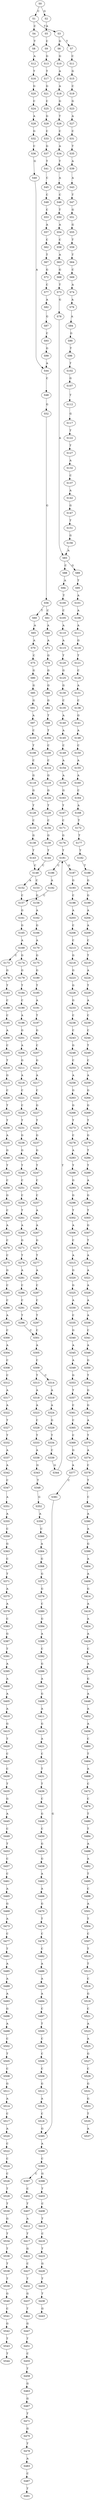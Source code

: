 strict digraph  {
	S0 -> S1 [ label = C ];
	S0 -> S2 [ label = G ];
	S1 -> S3 [ label = T ];
	S1 -> S4 [ label = C ];
	S2 -> S5 [ label = A ];
	S3 -> S6 [ label = G ];
	S3 -> S7 [ label = T ];
	S4 -> S8 [ label = T ];
	S5 -> S9 [ label = C ];
	S6 -> S10 [ label = G ];
	S7 -> S11 [ label = C ];
	S8 -> S12 [ label = A ];
	S9 -> S13 [ label = G ];
	S10 -> S14 [ label = A ];
	S11 -> S15 [ label = G ];
	S12 -> S16 [ label = T ];
	S13 -> S17 [ label = T ];
	S14 -> S18 [ label = A ];
	S15 -> S19 [ label = C ];
	S16 -> S20 [ label = G ];
	S17 -> S21 [ label = G ];
	S18 -> S22 [ label = G ];
	S19 -> S23 [ label = G ];
	S20 -> S24 [ label = C ];
	S21 -> S25 [ label = C ];
	S22 -> S26 [ label = T ];
	S23 -> S27 [ label = A ];
	S24 -> S28 [ label = A ];
	S25 -> S29 [ label = G ];
	S26 -> S30 [ label = C ];
	S27 -> S31 [ label = C ];
	S28 -> S32 [ label = G ];
	S29 -> S33 [ label = C ];
	S30 -> S34 [ label = A ];
	S31 -> S35 [ label = T ];
	S32 -> S36 [ label = C ];
	S33 -> S37 [ label = G ];
	S34 -> S38 [ label = T ];
	S35 -> S39 [ label = A ];
	S36 -> S40 [ label = G ];
	S37 -> S41 [ label = T ];
	S38 -> S42 [ label = A ];
	S39 -> S43 [ label = A ];
	S40 -> S44 [ label = A ];
	S41 -> S45 [ label = C ];
	S42 -> S46 [ label = C ];
	S43 -> S47 [ label = T ];
	S44 -> S48 [ label = C ];
	S45 -> S49 [ label = C ];
	S46 -> S50 [ label = T ];
	S47 -> S51 [ label = G ];
	S48 -> S52 [ label = G ];
	S49 -> S53 [ label = C ];
	S50 -> S54 [ label = A ];
	S51 -> S55 [ label = G ];
	S52 -> S56 [ label = G ];
	S53 -> S57 [ label = A ];
	S54 -> S58 [ label = C ];
	S55 -> S59 [ label = T ];
	S56 -> S60 [ label = T ];
	S56 -> S61 [ label = C ];
	S57 -> S62 [ label = C ];
	S58 -> S63 [ label = A ];
	S59 -> S64 [ label = T ];
	S60 -> S65 [ label = A ];
	S61 -> S66 [ label = A ];
	S62 -> S67 [ label = T ];
	S63 -> S68 [ label = G ];
	S64 -> S69 [ label = C ];
	S65 -> S70 [ label = A ];
	S66 -> S71 [ label = A ];
	S67 -> S72 [ label = G ];
	S68 -> S73 [ label = T ];
	S69 -> S74 [ label = A ];
	S70 -> S75 [ label = C ];
	S71 -> S76 [ label = G ];
	S72 -> S77 [ label = C ];
	S73 -> S78 [ label = G ];
	S74 -> S79 [ label = A ];
	S75 -> S80 [ label = G ];
	S76 -> S81 [ label = G ];
	S77 -> S82 [ label = A ];
	S78 -> S83 [ label = A ];
	S79 -> S84 [ label = A ];
	S80 -> S85 [ label = G ];
	S81 -> S86 [ label = G ];
	S82 -> S87 [ label = G ];
	S83 -> S88 [ label = C ];
	S83 -> S89 [ label = G ];
	S84 -> S90 [ label = G ];
	S85 -> S91 [ label = G ];
	S86 -> S92 [ label = G ];
	S87 -> S93 [ label = C ];
	S88 -> S94 [ label = A ];
	S89 -> S95 [ label = T ];
	S90 -> S96 [ label = T ];
	S91 -> S97 [ label = A ];
	S92 -> S98 [ label = T ];
	S93 -> S99 [ label = G ];
	S94 -> S100 [ label = T ];
	S95 -> S101 [ label = A ];
	S96 -> S102 [ label = T ];
	S97 -> S103 [ label = C ];
	S98 -> S104 [ label = T ];
	S99 -> S44 [ label = A ];
	S100 -> S105 [ label = C ];
	S101 -> S106 [ label = A ];
	S102 -> S107 [ label = G ];
	S103 -> S108 [ label = T ];
	S104 -> S109 [ label = C ];
	S105 -> S110 [ label = A ];
	S106 -> S111 [ label = A ];
	S107 -> S112 [ label = T ];
	S108 -> S113 [ label = C ];
	S109 -> S114 [ label = C ];
	S110 -> S115 [ label = A ];
	S111 -> S116 [ label = G ];
	S112 -> S117 [ label = G ];
	S113 -> S118 [ label = G ];
	S114 -> S119 [ label = G ];
	S115 -> S120 [ label = T ];
	S116 -> S121 [ label = T ];
	S117 -> S122 [ label = T ];
	S118 -> S123 [ label = G ];
	S119 -> S124 [ label = G ];
	S120 -> S125 [ label = G ];
	S121 -> S126 [ label = C ];
	S122 -> S127 [ label = T ];
	S123 -> S128 [ label = T ];
	S124 -> S129 [ label = T ];
	S125 -> S130 [ label = G ];
	S126 -> S131 [ label = A ];
	S127 -> S132 [ label = A ];
	S128 -> S133 [ label = C ];
	S129 -> S134 [ label = C ];
	S130 -> S135 [ label = C ];
	S131 -> S136 [ label = C ];
	S132 -> S137 [ label = C ];
	S133 -> S138 [ label = G ];
	S134 -> S139 [ label = G ];
	S135 -> S140 [ label = A ];
	S136 -> S141 [ label = G ];
	S137 -> S142 [ label = A ];
	S138 -> S143 [ label = T ];
	S139 -> S144 [ label = T ];
	S140 -> S145 [ label = A ];
	S141 -> S146 [ label = A ];
	S142 -> S147 [ label = G ];
	S143 -> S148 [ label = C ];
	S144 -> S148 [ label = C ];
	S145 -> S149 [ label = C ];
	S146 -> S150 [ label = C ];
	S147 -> S151 [ label = T ];
	S148 -> S152 [ label = A ];
	S148 -> S153 [ label = C ];
	S149 -> S154 [ label = A ];
	S150 -> S155 [ label = A ];
	S151 -> S156 [ label = G ];
	S152 -> S157 [ label = C ];
	S153 -> S158 [ label = G ];
	S154 -> S159 [ label = A ];
	S155 -> S160 [ label = A ];
	S156 -> S83 [ label = A ];
	S157 -> S161 [ label = G ];
	S158 -> S162 [ label = A ];
	S159 -> S163 [ label = G ];
	S160 -> S164 [ label = C ];
	S161 -> S165 [ label = G ];
	S162 -> S166 [ label = G ];
	S163 -> S167 [ label = T ];
	S164 -> S168 [ label = A ];
	S165 -> S169 [ label = A ];
	S166 -> S170 [ label = A ];
	S167 -> S171 [ label = C ];
	S168 -> S172 [ label = T ];
	S169 -> S173 [ label = C ];
	S169 -> S174 [ label = G ];
	S170 -> S175 [ label = G ];
	S171 -> S176 [ label = G ];
	S172 -> S177 [ label = T ];
	S173 -> S178 [ label = G ];
	S174 -> S179 [ label = G ];
	S175 -> S180 [ label = G ];
	S176 -> S181 [ label = T ];
	S177 -> S182 [ label = T ];
	S178 -> S183 [ label = T ];
	S179 -> S184 [ label = T ];
	S180 -> S185 [ label = T ];
	S181 -> S186 [ label = C ];
	S181 -> S187 [ label = G ];
	S182 -> S188 [ label = T ];
	S183 -> S189 [ label = C ];
	S184 -> S190 [ label = C ];
	S185 -> S191 [ label = A ];
	S186 -> S192 [ label = A ];
	S187 -> S193 [ label = G ];
	S188 -> S194 [ label = G ];
	S189 -> S195 [ label = C ];
	S190 -> S196 [ label = A ];
	S191 -> S197 [ label = T ];
	S192 -> S157 [ label = C ];
	S193 -> S198 [ label = C ];
	S194 -> S199 [ label = G ];
	S195 -> S200 [ label = A ];
	S196 -> S201 [ label = G ];
	S197 -> S202 [ label = G ];
	S198 -> S203 [ label = A ];
	S199 -> S204 [ label = A ];
	S200 -> S205 [ label = C ];
	S201 -> S206 [ label = A ];
	S202 -> S207 [ label = C ];
	S203 -> S208 [ label = C ];
	S204 -> S209 [ label = A ];
	S205 -> S210 [ label = T ];
	S206 -> S211 [ label = G ];
	S207 -> S212 [ label = G ];
	S208 -> S213 [ label = C ];
	S209 -> S214 [ label = C ];
	S210 -> S215 [ label = G ];
	S211 -> S216 [ label = A ];
	S212 -> S217 [ label = A ];
	S213 -> S218 [ label = G ];
	S214 -> S219 [ label = T ];
	S215 -> S220 [ label = C ];
	S216 -> S221 [ label = C ];
	S217 -> S222 [ label = C ];
	S218 -> S223 [ label = G ];
	S219 -> S224 [ label = A ];
	S220 -> S225 [ label = T ];
	S221 -> S226 [ label = C ];
	S222 -> S227 [ label = G ];
	S223 -> S228 [ label = G ];
	S224 -> S229 [ label = T ];
	S225 -> S230 [ label = T ];
	S226 -> S231 [ label = T ];
	S227 -> S232 [ label = T ];
	S228 -> S233 [ label = G ];
	S229 -> S234 [ label = A ];
	S230 -> S235 [ label = A ];
	S231 -> S236 [ label = G ];
	S232 -> S237 [ label = G ];
	S233 -> S238 [ label = C ];
	S234 -> S239 [ label = C ];
	S235 -> S240 [ label = G ];
	S236 -> S241 [ label = G ];
	S237 -> S242 [ label = G ];
	S238 -> S243 [ label = C ];
	S239 -> S244 [ label = C ];
	S240 -> S245 [ label = T ];
	S241 -> S246 [ label = T ];
	S242 -> S247 [ label = T ];
	S243 -> S248 [ label = G ];
	S244 -> S249 [ label = T ];
	S245 -> S250 [ label = C ];
	S246 -> S251 [ label = C ];
	S247 -> S252 [ label = C ];
	S248 -> S253 [ label = C ];
	S249 -> S254 [ label = C ];
	S250 -> S255 [ label = G ];
	S251 -> S256 [ label = C ];
	S252 -> S257 [ label = C ];
	S253 -> S258 [ label = A ];
	S254 -> S259 [ label = A ];
	S255 -> S260 [ label = C ];
	S256 -> S261 [ label = T ];
	S257 -> S262 [ label = A ];
	S258 -> S263 [ label = G ];
	S259 -> S264 [ label = G ];
	S260 -> S265 [ label = A ];
	S261 -> S266 [ label = A ];
	S262 -> S267 [ label = A ];
	S263 -> S268 [ label = G ];
	S264 -> S269 [ label = G ];
	S265 -> S270 [ label = C ];
	S266 -> S271 [ label = G ];
	S267 -> S272 [ label = G ];
	S268 -> S273 [ label = T ];
	S269 -> S274 [ label = T ];
	S270 -> S275 [ label = C ];
	S271 -> S276 [ label = T ];
	S272 -> S277 [ label = T ];
	S273 -> S278 [ label = C ];
	S274 -> S279 [ label = G ];
	S275 -> S280 [ label = G ];
	S276 -> S281 [ label = A ];
	S277 -> S282 [ label = A ];
	S278 -> S283 [ label = A ];
	S279 -> S284 [ label = T ];
	S280 -> S285 [ label = C ];
	S281 -> S286 [ label = C ];
	S282 -> S287 [ label = C ];
	S283 -> S288 [ label = T ];
	S284 -> S289 [ label = T ];
	S285 -> S290 [ label = C ];
	S286 -> S291 [ label = C ];
	S287 -> S292 [ label = C ];
	S288 -> S293 [ label = G ];
	S289 -> S294 [ label = A ];
	S290 -> S295 [ label = A ];
	S291 -> S296 [ label = T ];
	S292 -> S297 [ label = T ];
	S293 -> S298 [ label = G ];
	S294 -> S299 [ label = G ];
	S295 -> S300 [ label = C ];
	S296 -> S301 [ label = C ];
	S297 -> S301 [ label = C ];
	S298 -> S302 [ label = T ];
	S299 -> S303 [ label = T ];
	S300 -> S304 [ label = A ];
	S301 -> S305 [ label = A ];
	S302 -> S306 [ label = A ];
	S303 -> S307 [ label = G ];
	S304 -> S308 [ label = C ];
	S305 -> S309 [ label = C ];
	S306 -> S310 [ label = C ];
	S307 -> S311 [ label = T ];
	S308 -> S312 [ label = C ];
	S309 -> S313 [ label = T ];
	S309 -> S314 [ label = C ];
	S310 -> S315 [ label = A ];
	S311 -> S316 [ label = A ];
	S312 -> S317 [ label = A ];
	S313 -> S318 [ label = A ];
	S314 -> S319 [ label = A ];
	S315 -> S320 [ label = G ];
	S316 -> S321 [ label = A ];
	S317 -> S322 [ label = A ];
	S318 -> S323 [ label = A ];
	S319 -> S324 [ label = A ];
	S320 -> S325 [ label = G ];
	S321 -> S326 [ label = A ];
	S322 -> S327 [ label = T ];
	S323 -> S328 [ label = C ];
	S324 -> S329 [ label = G ];
	S325 -> S330 [ label = A ];
	S326 -> S331 [ label = A ];
	S327 -> S332 [ label = T ];
	S328 -> S333 [ label = T ];
	S329 -> S334 [ label = T ];
	S330 -> S335 [ label = C ];
	S331 -> S336 [ label = A ];
	S332 -> S337 [ label = A ];
	S333 -> S338 [ label = A ];
	S334 -> S339 [ label = C ];
	S335 -> S340 [ label = G ];
	S336 -> S341 [ label = C ];
	S337 -> S342 [ label = A ];
	S338 -> S343 [ label = G ];
	S339 -> S344 [ label = G ];
	S340 -> S345 [ label = A ];
	S341 -> S346 [ label = A ];
	S342 -> S347 [ label = C ];
	S343 -> S348 [ label = T ];
	S344 -> S181 [ label = T ];
	S345 -> S349 [ label = A ];
	S346 -> S350 [ label = G ];
	S347 -> S351 [ label = A ];
	S348 -> S352 [ label = G ];
	S349 -> S353 [ label = G ];
	S350 -> S354 [ label = T ];
	S351 -> S355 [ label = A ];
	S352 -> S356 [ label = A ];
	S353 -> S357 [ label = T ];
	S354 -> S358 [ label = G ];
	S355 -> S359 [ label = C ];
	S356 -> S360 [ label = C ];
	S357 -> S361 [ label = C ];
	S358 -> S362 [ label = G ];
	S359 -> S363 [ label = G ];
	S360 -> S364 [ label = A ];
	S361 -> S365 [ label = C ];
	S362 -> S366 [ label = A ];
	S363 -> S367 [ label = C ];
	S364 -> S368 [ label = G ];
	S365 -> S369 [ label = C ];
	S366 -> S370 [ label = T ];
	S367 -> S371 [ label = T ];
	S368 -> S372 [ label = G ];
	S369 -> S373 [ label = G ];
	S370 -> S374 [ label = A ];
	S371 -> S375 [ label = A ];
	S372 -> S376 [ label = G ];
	S373 -> S377 [ label = A ];
	S374 -> S378 [ label = C ];
	S375 -> S379 [ label = A ];
	S376 -> S380 [ label = C ];
	S377 -> S381 [ label = C ];
	S378 -> S382 [ label = T ];
	S379 -> S383 [ label = C ];
	S380 -> S384 [ label = G ];
	S381 -> S385 [ label = G ];
	S382 -> S386 [ label = C ];
	S383 -> S387 [ label = G ];
	S384 -> S388 [ label = A ];
	S385 -> S389 [ label = A ];
	S386 -> S390 [ label = A ];
	S387 -> S391 [ label = T ];
	S388 -> S392 [ label = C ];
	S389 -> S393 [ label = C ];
	S390 -> S394 [ label = A ];
	S391 -> S395 [ label = A ];
	S392 -> S396 [ label = G ];
	S393 -> S397 [ label = C ];
	S393 -> S398 [ label = G ];
	S394 -> S399 [ label = G ];
	S395 -> S400 [ label = A ];
	S396 -> S401 [ label = A ];
	S397 -> S402 [ label = C ];
	S398 -> S403 [ label = T ];
	S399 -> S404 [ label = A ];
	S400 -> S405 [ label = A ];
	S401 -> S406 [ label = G ];
	S402 -> S407 [ label = T ];
	S403 -> S408 [ label = C ];
	S404 -> S409 [ label = A ];
	S405 -> S410 [ label = A ];
	S406 -> S411 [ label = A ];
	S407 -> S412 [ label = A ];
	S408 -> S413 [ label = T ];
	S409 -> S414 [ label = G ];
	S410 -> S415 [ label = G ];
	S411 -> S416 [ label = G ];
	S412 -> S417 [ label = T ];
	S413 -> S418 [ label = C ];
	S414 -> S419 [ label = A ];
	S415 -> S420 [ label = T ];
	S416 -> S421 [ label = A ];
	S417 -> S422 [ label = G ];
	S418 -> S423 [ label = T ];
	S419 -> S424 [ label = A ];
	S420 -> S425 [ label = C ];
	S421 -> S426 [ label = C ];
	S422 -> S427 [ label = C ];
	S423 -> S428 [ label = G ];
	S424 -> S429 [ label = A ];
	S425 -> S430 [ label = C ];
	S426 -> S431 [ label = T ];
	S427 -> S432 [ label = T ];
	S428 -> S433 [ label = T ];
	S429 -> S434 [ label = C ];
	S430 -> S435 [ label = T ];
	S431 -> S436 [ label = T ];
	S432 -> S437 [ label = G ];
	S433 -> S438 [ label = T ];
	S434 -> S439 [ label = A ];
	S435 -> S440 [ label = G ];
	S436 -> S441 [ label = C ];
	S437 -> S442 [ label = T ];
	S438 -> S443 [ label = G ];
	S439 -> S444 [ label = G ];
	S440 -> S445 [ label = A ];
	S441 -> S446 [ label = G ];
	S442 -> S447 [ label = G ];
	S444 -> S448 [ label = A ];
	S445 -> S449 [ label = C ];
	S446 -> S450 [ label = C ];
	S447 -> S451 [ label = T ];
	S448 -> S452 [ label = A ];
	S449 -> S453 [ label = T ];
	S450 -> S454 [ label = G ];
	S451 -> S455 [ label = C ];
	S452 -> S456 [ label = A ];
	S453 -> S457 [ label = C ];
	S454 -> S458 [ label = G ];
	S455 -> S459 [ label = T ];
	S456 -> S460 [ label = C ];
	S457 -> S461 [ label = C ];
	S458 -> S462 [ label = A ];
	S459 -> S463 [ label = G ];
	S460 -> S464 [ label = T ];
	S461 -> S465 [ label = A ];
	S462 -> S466 [ label = A ];
	S463 -> S467 [ label = G ];
	S464 -> S468 [ label = A ];
	S465 -> S469 [ label = G ];
	S466 -> S470 [ label = G ];
	S467 -> S471 [ label = T ];
	S468 -> S472 [ label = C ];
	S469 -> S473 [ label = A ];
	S470 -> S474 [ label = T ];
	S471 -> S475 [ label = G ];
	S472 -> S476 [ label = C ];
	S473 -> S477 [ label = C ];
	S474 -> S478 [ label = C ];
	S475 -> S479 [ label = T ];
	S476 -> S480 [ label = T ];
	S477 -> S481 [ label = T ];
	S478 -> S482 [ label = C ];
	S479 -> S483 [ label = A ];
	S480 -> S484 [ label = T ];
	S481 -> S485 [ label = A ];
	S482 -> S486 [ label = A ];
	S483 -> S487 [ label = C ];
	S484 -> S488 [ label = A ];
	S485 -> S489 [ label = A ];
	S486 -> S490 [ label = A ];
	S487 -> S491 [ label = T ];
	S488 -> S492 [ label = A ];
	S489 -> S493 [ label = A ];
	S490 -> S494 [ label = A ];
	S492 -> S495 [ label = T ];
	S493 -> S496 [ label = G ];
	S494 -> S497 [ label = C ];
	S495 -> S498 [ label = C ];
	S496 -> S499 [ label = A ];
	S497 -> S500 [ label = T ];
	S498 -> S501 [ label = A ];
	S499 -> S502 [ label = C ];
	S500 -> S503 [ label = C ];
	S501 -> S504 [ label = T ];
	S502 -> S505 [ label = T ];
	S503 -> S506 [ label = C ];
	S504 -> S507 [ label = C ];
	S505 -> S508 [ label = C ];
	S506 -> S509 [ label = C ];
	S507 -> S510 [ label = T ];
	S508 -> S511 [ label = G ];
	S509 -> S512 [ label = G ];
	S510 -> S513 [ label = T ];
	S511 -> S514 [ label = A ];
	S512 -> S515 [ label = A ];
	S513 -> S516 [ label = C ];
	S514 -> S517 [ label = C ];
	S515 -> S518 [ label = C ];
	S516 -> S519 [ label = G ];
	S517 -> S520 [ label = A ];
	S518 -> S385 [ label = G ];
	S519 -> S521 [ label = C ];
	S520 -> S522 [ label = C ];
	S521 -> S523 [ label = A ];
	S522 -> S524 [ label = C ];
	S523 -> S525 [ label = A ];
	S524 -> S526 [ label = C ];
	S525 -> S527 [ label = G ];
	S526 -> S528 [ label = T ];
	S527 -> S529 [ label = C ];
	S528 -> S530 [ label = T ];
	S529 -> S531 [ label = G ];
	S530 -> S532 [ label = G ];
	S531 -> S533 [ label = G ];
	S532 -> S534 [ label = T ];
	S533 -> S535 [ label = T ];
	S534 -> S536 [ label = T ];
	S535 -> S537 [ label = A ];
	S536 -> S538 [ label = T ];
	S538 -> S539 [ label = T ];
	S539 -> S540 [ label = G ];
	S540 -> S541 [ label = C ];
	S541 -> S542 [ label = G ];
	S542 -> S543 [ label = T ];
	S543 -> S544 [ label = T ];
}
